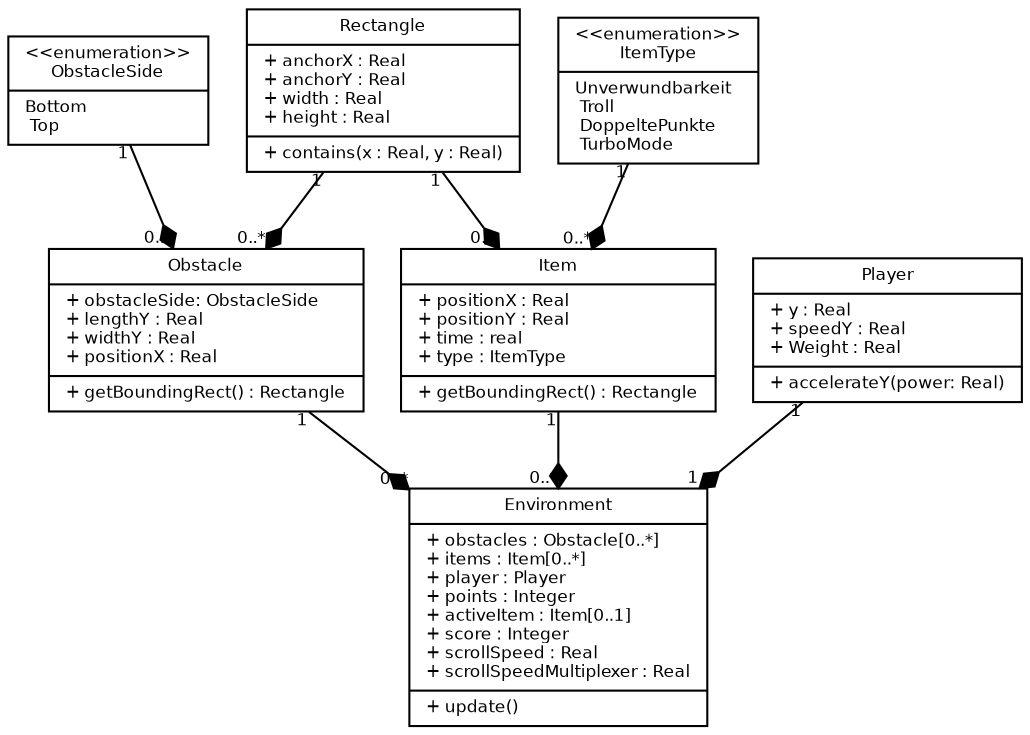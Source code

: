 digraph G {
    fontname = "Bitstream Vera Sans"
    fontsize = 8

    node [
        fontname = "Bitstream Vera Sans"
        fontsize = 8
        shape = "record"
    ]

    edge [
        fontname = "Bitstream Vera Sans"
        fontsize = 8
    ]

    Environment [
        label = "{Environment|+ obstacles : Obstacle[0..*]\l+ items : Item[0..*]\l+ player : Player\l+ points : Integer\l+ activeItem : Item[0..1]\l+ score : Integer\l+ scrollSpeed : Real\l+ scrollSpeedMultiplexer : Real\l|+ update()\l}"
    ]

    Obstacle [
        label = "{Obstacle|+ obstacleSide: ObstacleSide\l+ lengthY : Real\l+ widthY : Real\l+ positionX : Real\l|+ getBoundingRect() : Rectangle\l}"
    ]       

    Item [
        label = "{Item|+ positionX : Real\l+ positionY : Real\l+ time : real\l+ type : ItemType\l|+ getBoundingRect() : Rectangle}"
    ]

    Player [
        label = "{Player|+ y : Real\l+ speedY : Real\l+ Weight : Real\l|+ accelerateY(power: Real)\l}"
    ]
    
    ObstacleSide [
        label = "{\<\<enumeration\>\>\nObstacleSide| Bottom\l Top\l}"
    ]

    Rectangle [
        label = "{Rectangle|+ anchorX : Real\l+ anchorY : Real\l+ width : Real\l+ height : Real\l|+ contains(x : Real, y : Real)\l}"
    ]

    ItemType [
        label = "{\<\<enumeration\>\>\nItemType| Unverwundbarkeit\l Troll\l DoppeltePunkte\l TurboMode\l}"
    ]


    edge [
        arrowhead = "diamond"

        headlabel = "0..*"
        taillabel = "1"
    ] 
    ObstacleSide -> Obstacle


    edge [
        arrowhead = "diamond"

        headlabel = "0..*"
        taillabel = "1"
    ] 
    ItemType -> Item
    Rectangle -> Item
    Rectangle -> Obstacle

    edge [
        arrowhead = "diamond"

        headlabel = "0..*"
        taillabel = "1"
    ] 
    Obstacle -> Environment
    Item -> Environment

    edge [
        arrowhead = "diamond"

        headlabel = "1"
        taillabel = "1"
    ] 
    Player -> Environment
}    
